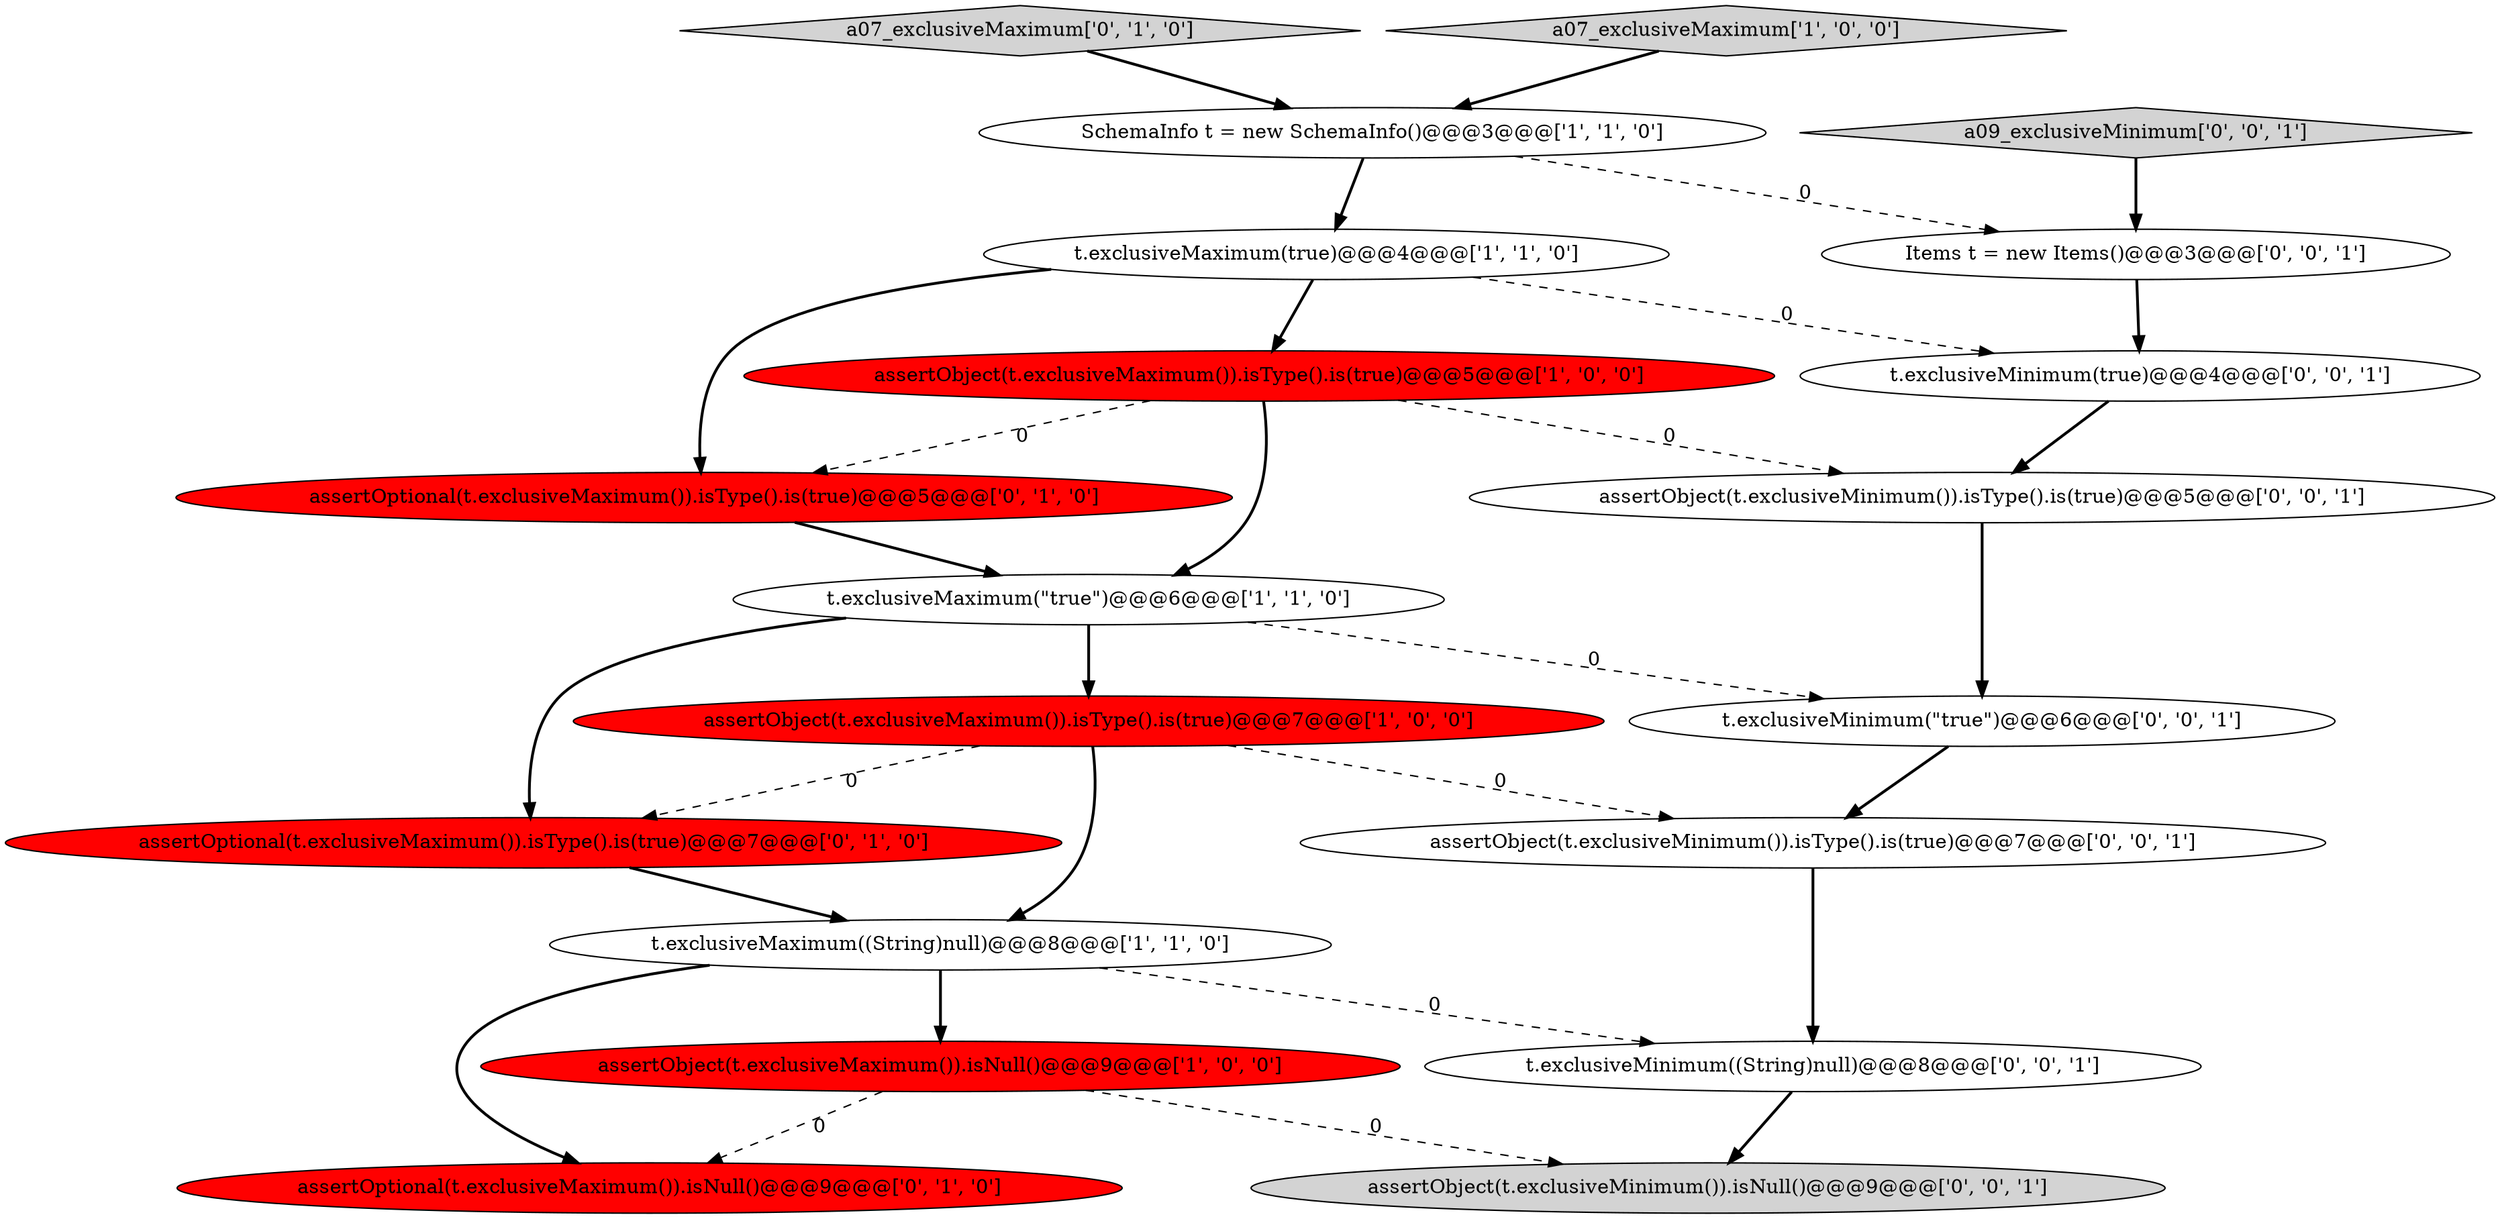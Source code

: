 digraph {
4 [style = filled, label = "assertObject(t.exclusiveMaximum()).isType().is(true)@@@7@@@['1', '0', '0']", fillcolor = red, shape = ellipse image = "AAA1AAABBB1BBB"];
5 [style = filled, label = "assertObject(t.exclusiveMaximum()).isNull()@@@9@@@['1', '0', '0']", fillcolor = red, shape = ellipse image = "AAA1AAABBB1BBB"];
7 [style = filled, label = "assertObject(t.exclusiveMaximum()).isType().is(true)@@@5@@@['1', '0', '0']", fillcolor = red, shape = ellipse image = "AAA1AAABBB1BBB"];
11 [style = filled, label = "assertOptional(t.exclusiveMaximum()).isType().is(true)@@@5@@@['0', '1', '0']", fillcolor = red, shape = ellipse image = "AAA1AAABBB2BBB"];
15 [style = filled, label = "assertObject(t.exclusiveMinimum()).isType().is(true)@@@5@@@['0', '0', '1']", fillcolor = white, shape = ellipse image = "AAA0AAABBB3BBB"];
16 [style = filled, label = "t.exclusiveMinimum(\"true\")@@@6@@@['0', '0', '1']", fillcolor = white, shape = ellipse image = "AAA0AAABBB3BBB"];
9 [style = filled, label = "assertOptional(t.exclusiveMaximum()).isType().is(true)@@@7@@@['0', '1', '0']", fillcolor = red, shape = ellipse image = "AAA1AAABBB2BBB"];
17 [style = filled, label = "t.exclusiveMinimum((String)null)@@@8@@@['0', '0', '1']", fillcolor = white, shape = ellipse image = "AAA0AAABBB3BBB"];
19 [style = filled, label = "Items t = new Items()@@@3@@@['0', '0', '1']", fillcolor = white, shape = ellipse image = "AAA0AAABBB3BBB"];
13 [style = filled, label = "t.exclusiveMinimum(true)@@@4@@@['0', '0', '1']", fillcolor = white, shape = ellipse image = "AAA0AAABBB3BBB"];
8 [style = filled, label = "assertOptional(t.exclusiveMaximum()).isNull()@@@9@@@['0', '1', '0']", fillcolor = red, shape = ellipse image = "AAA1AAABBB2BBB"];
12 [style = filled, label = "a09_exclusiveMinimum['0', '0', '1']", fillcolor = lightgray, shape = diamond image = "AAA0AAABBB3BBB"];
3 [style = filled, label = "t.exclusiveMaximum(\"true\")@@@6@@@['1', '1', '0']", fillcolor = white, shape = ellipse image = "AAA0AAABBB1BBB"];
18 [style = filled, label = "assertObject(t.exclusiveMinimum()).isNull()@@@9@@@['0', '0', '1']", fillcolor = lightgray, shape = ellipse image = "AAA0AAABBB3BBB"];
0 [style = filled, label = "SchemaInfo t = new SchemaInfo()@@@3@@@['1', '1', '0']", fillcolor = white, shape = ellipse image = "AAA0AAABBB1BBB"];
6 [style = filled, label = "t.exclusiveMaximum((String)null)@@@8@@@['1', '1', '0']", fillcolor = white, shape = ellipse image = "AAA0AAABBB1BBB"];
10 [style = filled, label = "a07_exclusiveMaximum['0', '1', '0']", fillcolor = lightgray, shape = diamond image = "AAA0AAABBB2BBB"];
14 [style = filled, label = "assertObject(t.exclusiveMinimum()).isType().is(true)@@@7@@@['0', '0', '1']", fillcolor = white, shape = ellipse image = "AAA0AAABBB3BBB"];
1 [style = filled, label = "t.exclusiveMaximum(true)@@@4@@@['1', '1', '0']", fillcolor = white, shape = ellipse image = "AAA0AAABBB1BBB"];
2 [style = filled, label = "a07_exclusiveMaximum['1', '0', '0']", fillcolor = lightgray, shape = diamond image = "AAA0AAABBB1BBB"];
4->6 [style = bold, label=""];
0->19 [style = dashed, label="0"];
7->11 [style = dashed, label="0"];
14->17 [style = bold, label=""];
6->17 [style = dashed, label="0"];
5->18 [style = dashed, label="0"];
15->16 [style = bold, label=""];
1->7 [style = bold, label=""];
3->4 [style = bold, label=""];
7->3 [style = bold, label=""];
9->6 [style = bold, label=""];
1->11 [style = bold, label=""];
1->13 [style = dashed, label="0"];
3->9 [style = bold, label=""];
4->9 [style = dashed, label="0"];
6->5 [style = bold, label=""];
2->0 [style = bold, label=""];
19->13 [style = bold, label=""];
11->3 [style = bold, label=""];
0->1 [style = bold, label=""];
10->0 [style = bold, label=""];
6->8 [style = bold, label=""];
7->15 [style = dashed, label="0"];
5->8 [style = dashed, label="0"];
16->14 [style = bold, label=""];
4->14 [style = dashed, label="0"];
13->15 [style = bold, label=""];
12->19 [style = bold, label=""];
17->18 [style = bold, label=""];
3->16 [style = dashed, label="0"];
}
